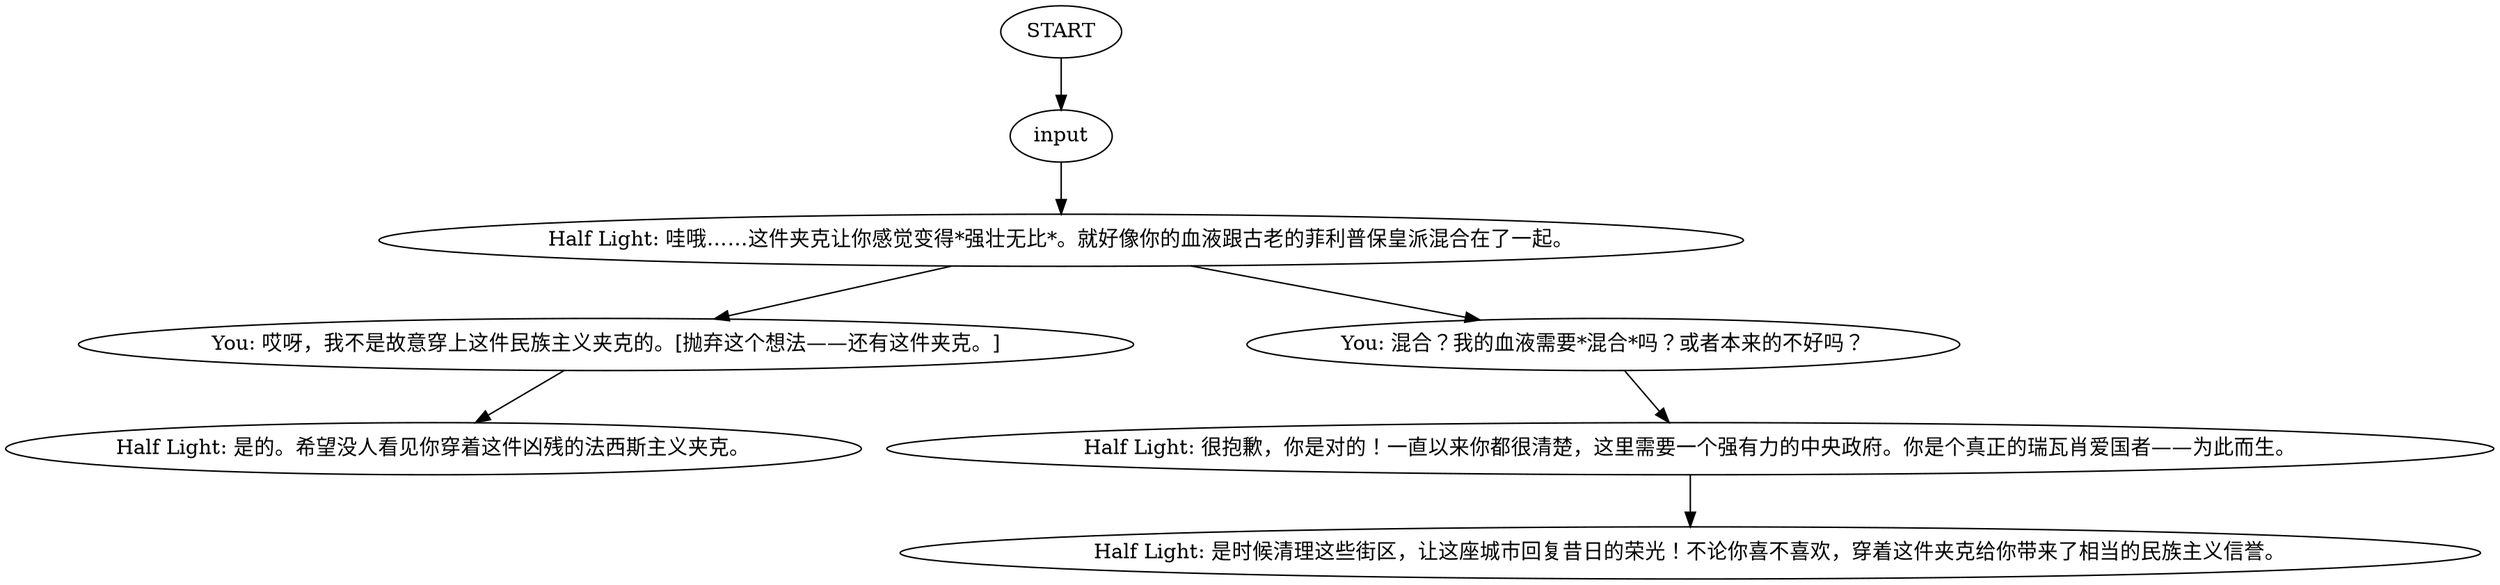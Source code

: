 # WALKWAY ORB / equipping carabineer jacket
# putting jacket on +1 to revacholian nationhood you fascist man
# ==================================================
digraph G {
	  0 [label="START"];
	  1 [label="input"];
	  2 [label="You: 哎呀，我不是故意穿上这件民族主义夹克的。[抛弃这个想法——还有这件夹克。]"];
	  3 [label="You: 混合？我的血液需要*混合*吗？或者本来的不好吗？"];
	  4 [label="Half Light: 是时候清理这些街区，让这座城市回复昔日的荣光！不论你喜不喜欢，穿着这件夹克给你带来了相当的民族主义信誉。"];
	  5 [label="Half Light: 哇哦……这件夹克让你感觉变得*强壮无比*。就好像你的血液跟古老的菲利普保皇派混合在了一起。"];
	  6 [label="Half Light: 是的。希望没人看见你穿着这件凶残的法西斯主义夹克。"];
	  7 [label="Half Light: 很抱歉，你是对的！一直以来你都很清楚，这里需要一个强有力的中央政府。你是个真正的瑞瓦肖爱国者——为此而生。"];
	  0 -> 1
	  1 -> 5
	  2 -> 6
	  3 -> 7
	  5 -> 2
	  5 -> 3
	  7 -> 4
}

